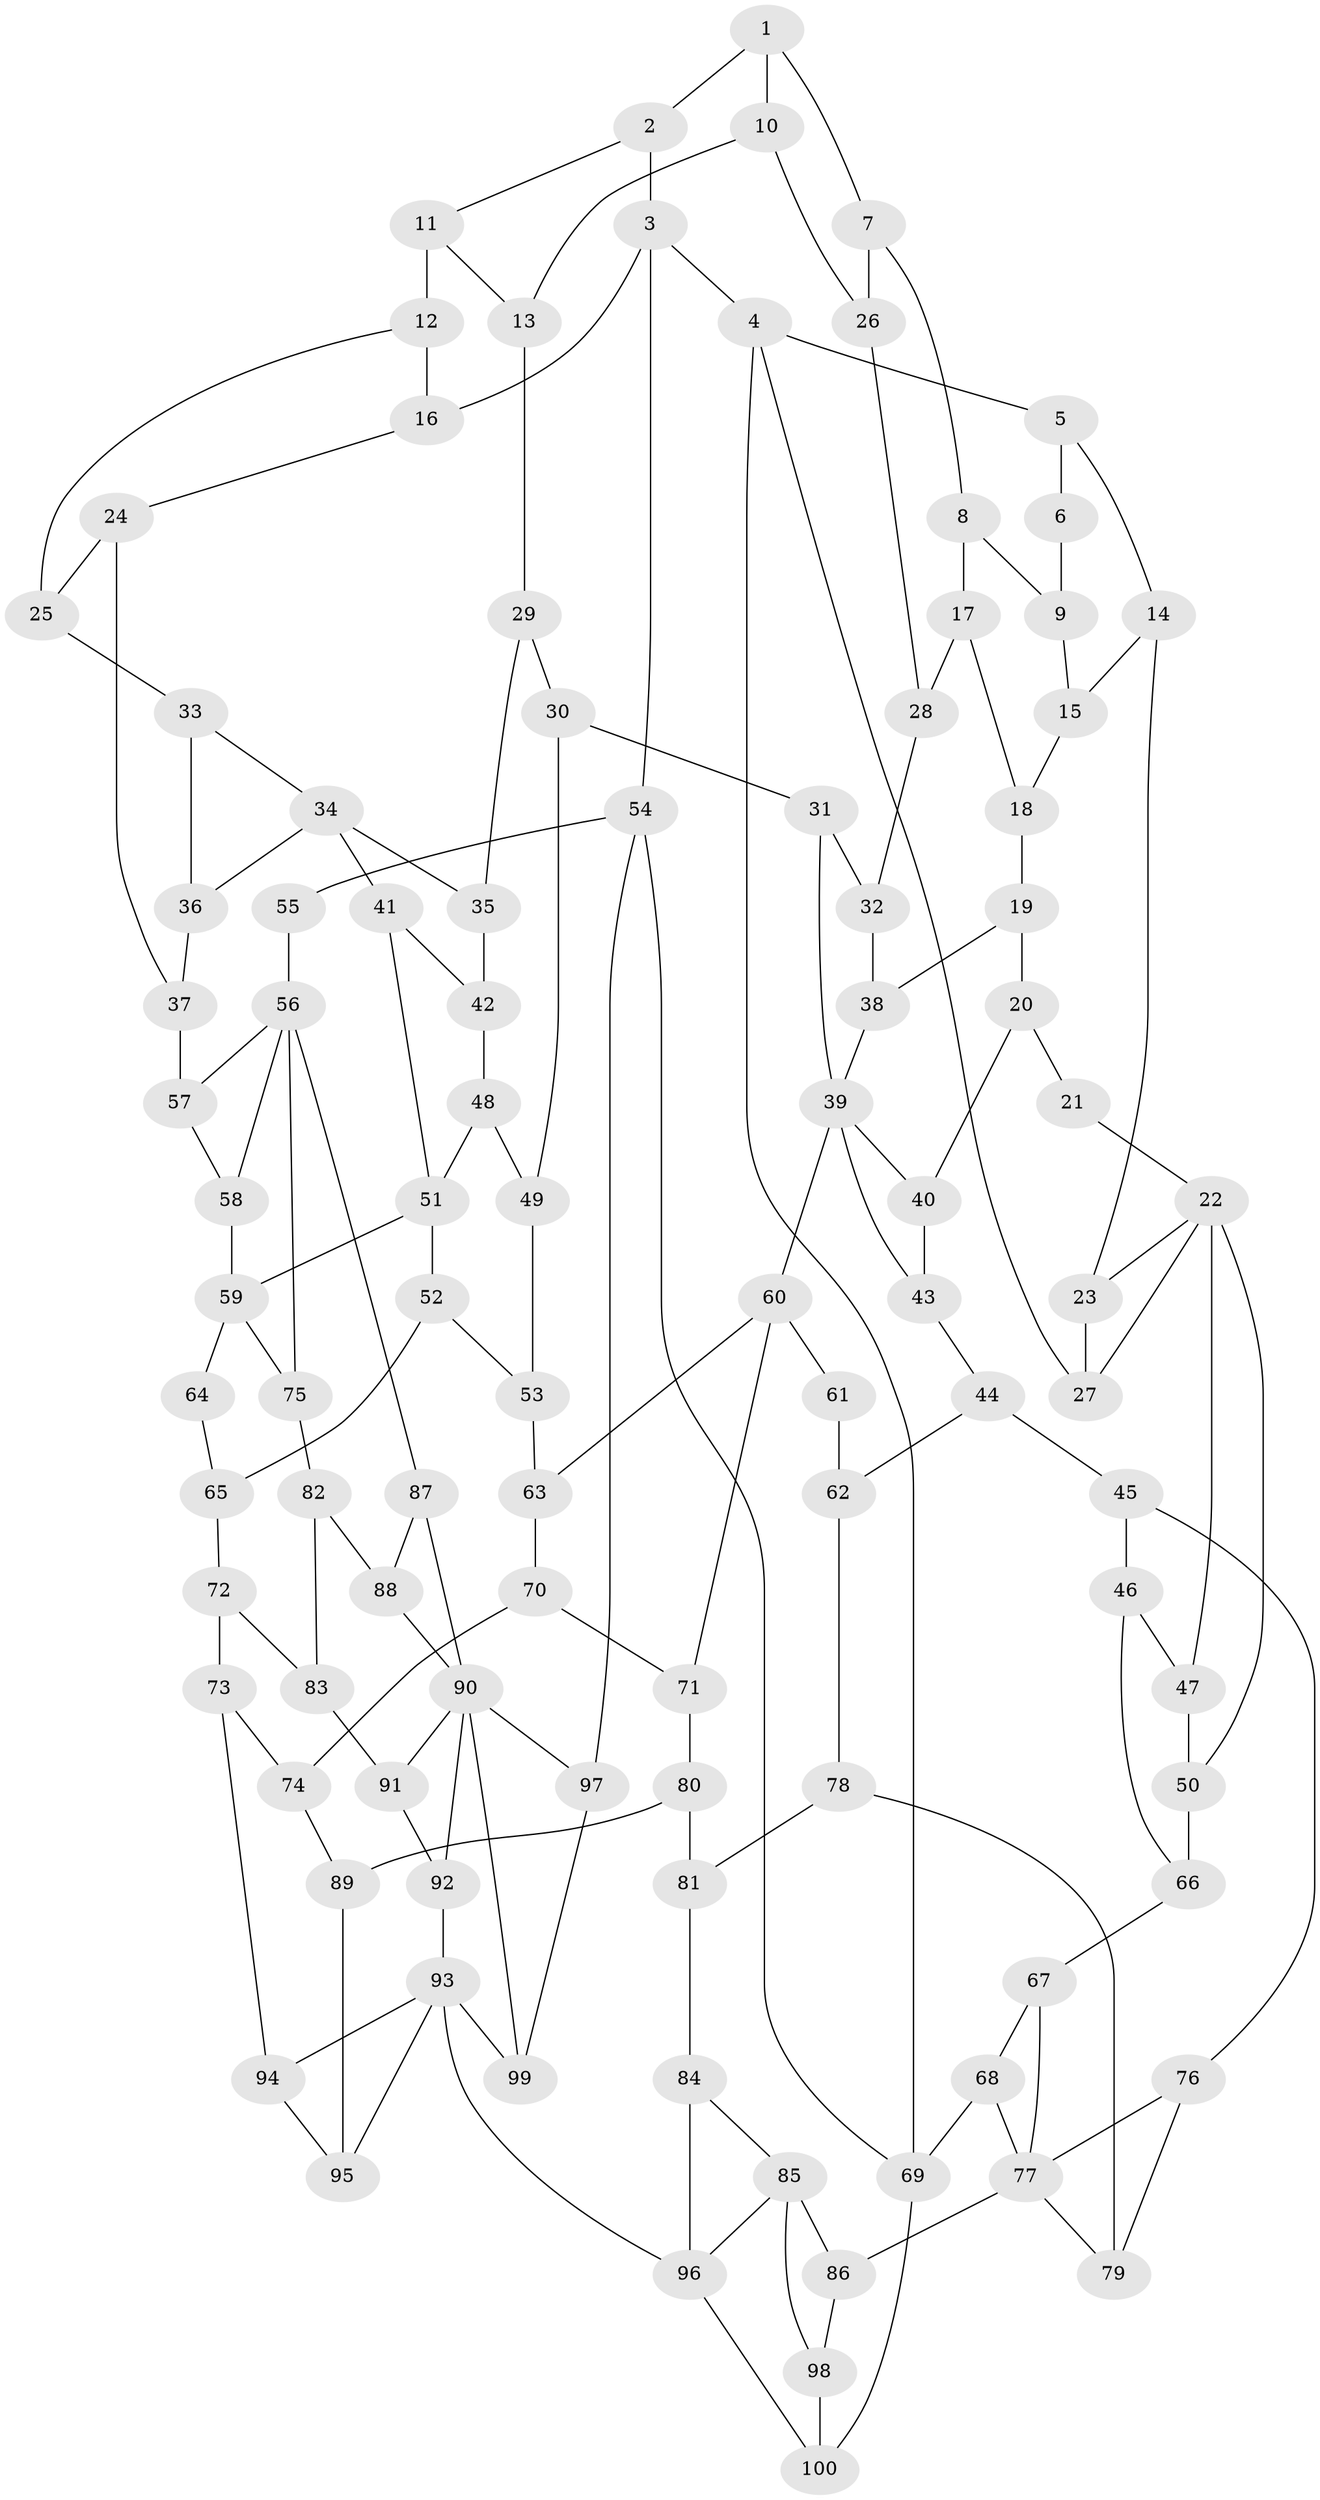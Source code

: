 // original degree distribution, {3: 0.014084507042253521, 4: 0.2605633802816901, 6: 0.24647887323943662, 5: 0.4788732394366197}
// Generated by graph-tools (version 1.1) at 2025/54/03/04/25 22:54:41]
// undirected, 100 vertices, 159 edges
graph export_dot {
  node [color=gray90,style=filled];
  1;
  2;
  3;
  4;
  5;
  6;
  7;
  8;
  9;
  10;
  11;
  12;
  13;
  14;
  15;
  16;
  17;
  18;
  19;
  20;
  21;
  22;
  23;
  24;
  25;
  26;
  27;
  28;
  29;
  30;
  31;
  32;
  33;
  34;
  35;
  36;
  37;
  38;
  39;
  40;
  41;
  42;
  43;
  44;
  45;
  46;
  47;
  48;
  49;
  50;
  51;
  52;
  53;
  54;
  55;
  56;
  57;
  58;
  59;
  60;
  61;
  62;
  63;
  64;
  65;
  66;
  67;
  68;
  69;
  70;
  71;
  72;
  73;
  74;
  75;
  76;
  77;
  78;
  79;
  80;
  81;
  82;
  83;
  84;
  85;
  86;
  87;
  88;
  89;
  90;
  91;
  92;
  93;
  94;
  95;
  96;
  97;
  98;
  99;
  100;
  1 -- 2 [weight=1.0];
  1 -- 7 [weight=1.0];
  1 -- 10 [weight=2.0];
  2 -- 3 [weight=1.0];
  2 -- 11 [weight=1.0];
  3 -- 4 [weight=1.0];
  3 -- 16 [weight=1.0];
  3 -- 54 [weight=1.0];
  4 -- 5 [weight=1.0];
  4 -- 27 [weight=1.0];
  4 -- 69 [weight=1.0];
  5 -- 6 [weight=1.0];
  5 -- 14 [weight=1.0];
  6 -- 9 [weight=1.0];
  7 -- 8 [weight=1.0];
  7 -- 26 [weight=1.0];
  8 -- 9 [weight=1.0];
  8 -- 17 [weight=1.0];
  9 -- 15 [weight=1.0];
  10 -- 13 [weight=1.0];
  10 -- 26 [weight=1.0];
  11 -- 12 [weight=4.0];
  11 -- 13 [weight=1.0];
  12 -- 16 [weight=1.0];
  12 -- 25 [weight=1.0];
  13 -- 29 [weight=1.0];
  14 -- 15 [weight=1.0];
  14 -- 23 [weight=1.0];
  15 -- 18 [weight=1.0];
  16 -- 24 [weight=1.0];
  17 -- 18 [weight=1.0];
  17 -- 28 [weight=1.0];
  18 -- 19 [weight=1.0];
  19 -- 20 [weight=1.0];
  19 -- 38 [weight=1.0];
  20 -- 21 [weight=1.0];
  20 -- 40 [weight=1.0];
  21 -- 22 [weight=2.0];
  22 -- 23 [weight=1.0];
  22 -- 27 [weight=1.0];
  22 -- 47 [weight=1.0];
  22 -- 50 [weight=1.0];
  23 -- 27 [weight=1.0];
  24 -- 25 [weight=1.0];
  24 -- 37 [weight=1.0];
  25 -- 33 [weight=1.0];
  26 -- 28 [weight=1.0];
  28 -- 32 [weight=1.0];
  29 -- 30 [weight=1.0];
  29 -- 35 [weight=1.0];
  30 -- 31 [weight=1.0];
  30 -- 49 [weight=1.0];
  31 -- 32 [weight=1.0];
  31 -- 39 [weight=1.0];
  32 -- 38 [weight=1.0];
  33 -- 34 [weight=1.0];
  33 -- 36 [weight=1.0];
  34 -- 35 [weight=1.0];
  34 -- 36 [weight=1.0];
  34 -- 41 [weight=1.0];
  35 -- 42 [weight=1.0];
  36 -- 37 [weight=1.0];
  37 -- 57 [weight=1.0];
  38 -- 39 [weight=1.0];
  39 -- 40 [weight=1.0];
  39 -- 43 [weight=1.0];
  39 -- 60 [weight=2.0];
  40 -- 43 [weight=1.0];
  41 -- 42 [weight=1.0];
  41 -- 51 [weight=1.0];
  42 -- 48 [weight=1.0];
  43 -- 44 [weight=1.0];
  44 -- 45 [weight=1.0];
  44 -- 62 [weight=1.0];
  45 -- 46 [weight=1.0];
  45 -- 76 [weight=1.0];
  46 -- 47 [weight=1.0];
  46 -- 66 [weight=1.0];
  47 -- 50 [weight=1.0];
  48 -- 49 [weight=1.0];
  48 -- 51 [weight=1.0];
  49 -- 53 [weight=1.0];
  50 -- 66 [weight=1.0];
  51 -- 52 [weight=1.0];
  51 -- 59 [weight=2.0];
  52 -- 53 [weight=1.0];
  52 -- 65 [weight=1.0];
  53 -- 63 [weight=1.0];
  54 -- 55 [weight=1.0];
  54 -- 69 [weight=1.0];
  54 -- 97 [weight=1.0];
  55 -- 56 [weight=2.0];
  56 -- 57 [weight=1.0];
  56 -- 58 [weight=1.0];
  56 -- 75 [weight=1.0];
  56 -- 87 [weight=1.0];
  57 -- 58 [weight=1.0];
  58 -- 59 [weight=1.0];
  59 -- 64 [weight=2.0];
  59 -- 75 [weight=1.0];
  60 -- 61 [weight=2.0];
  60 -- 63 [weight=1.0];
  60 -- 71 [weight=1.0];
  61 -- 62 [weight=1.0];
  62 -- 78 [weight=1.0];
  63 -- 70 [weight=1.0];
  64 -- 65 [weight=1.0];
  65 -- 72 [weight=1.0];
  66 -- 67 [weight=1.0];
  67 -- 68 [weight=1.0];
  67 -- 77 [weight=1.0];
  68 -- 69 [weight=1.0];
  68 -- 77 [weight=1.0];
  69 -- 100 [weight=1.0];
  70 -- 71 [weight=1.0];
  70 -- 74 [weight=1.0];
  71 -- 80 [weight=1.0];
  72 -- 73 [weight=1.0];
  72 -- 83 [weight=1.0];
  73 -- 74 [weight=1.0];
  73 -- 94 [weight=1.0];
  74 -- 89 [weight=1.0];
  75 -- 82 [weight=1.0];
  76 -- 77 [weight=1.0];
  76 -- 79 [weight=1.0];
  77 -- 79 [weight=1.0];
  77 -- 86 [weight=2.0];
  78 -- 79 [weight=1.0];
  78 -- 81 [weight=1.0];
  80 -- 81 [weight=1.0];
  80 -- 89 [weight=1.0];
  81 -- 84 [weight=1.0];
  82 -- 83 [weight=1.0];
  82 -- 88 [weight=1.0];
  83 -- 91 [weight=1.0];
  84 -- 85 [weight=1.0];
  84 -- 96 [weight=1.0];
  85 -- 86 [weight=3.0];
  85 -- 96 [weight=1.0];
  85 -- 98 [weight=1.0];
  86 -- 98 [weight=1.0];
  87 -- 88 [weight=1.0];
  87 -- 90 [weight=1.0];
  88 -- 90 [weight=1.0];
  89 -- 95 [weight=1.0];
  90 -- 91 [weight=1.0];
  90 -- 92 [weight=1.0];
  90 -- 97 [weight=1.0];
  90 -- 99 [weight=1.0];
  91 -- 92 [weight=1.0];
  92 -- 93 [weight=1.0];
  93 -- 94 [weight=1.0];
  93 -- 95 [weight=1.0];
  93 -- 96 [weight=2.0];
  93 -- 99 [weight=1.0];
  94 -- 95 [weight=1.0];
  96 -- 100 [weight=1.0];
  97 -- 99 [weight=1.0];
  98 -- 100 [weight=1.0];
}
